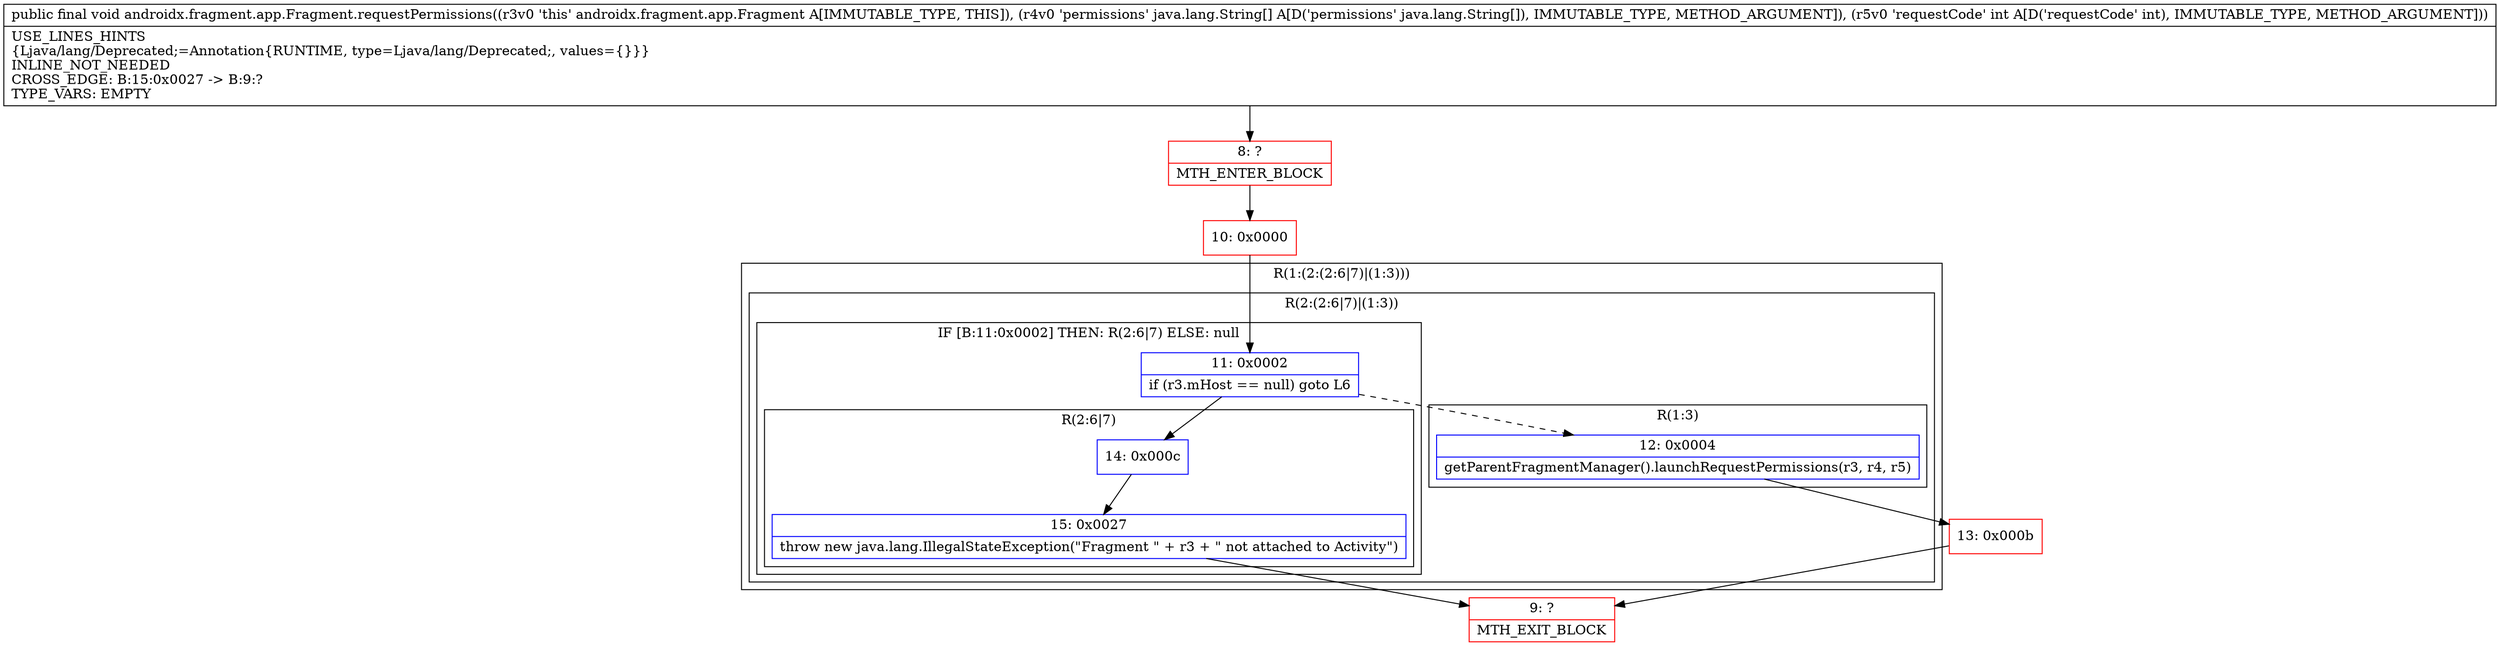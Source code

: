 digraph "CFG forandroidx.fragment.app.Fragment.requestPermissions([Ljava\/lang\/String;I)V" {
subgraph cluster_Region_1821404860 {
label = "R(1:(2:(2:6|7)|(1:3)))";
node [shape=record,color=blue];
subgraph cluster_Region_631309317 {
label = "R(2:(2:6|7)|(1:3))";
node [shape=record,color=blue];
subgraph cluster_IfRegion_562773219 {
label = "IF [B:11:0x0002] THEN: R(2:6|7) ELSE: null";
node [shape=record,color=blue];
Node_11 [shape=record,label="{11\:\ 0x0002|if (r3.mHost == null) goto L6\l}"];
subgraph cluster_Region_1132149760 {
label = "R(2:6|7)";
node [shape=record,color=blue];
Node_14 [shape=record,label="{14\:\ 0x000c}"];
Node_15 [shape=record,label="{15\:\ 0x0027|throw new java.lang.IllegalStateException(\"Fragment \" + r3 + \" not attached to Activity\")\l}"];
}
}
subgraph cluster_Region_745623389 {
label = "R(1:3)";
node [shape=record,color=blue];
Node_12 [shape=record,label="{12\:\ 0x0004|getParentFragmentManager().launchRequestPermissions(r3, r4, r5)\l}"];
}
}
}
Node_8 [shape=record,color=red,label="{8\:\ ?|MTH_ENTER_BLOCK\l}"];
Node_10 [shape=record,color=red,label="{10\:\ 0x0000}"];
Node_13 [shape=record,color=red,label="{13\:\ 0x000b}"];
Node_9 [shape=record,color=red,label="{9\:\ ?|MTH_EXIT_BLOCK\l}"];
MethodNode[shape=record,label="{public final void androidx.fragment.app.Fragment.requestPermissions((r3v0 'this' androidx.fragment.app.Fragment A[IMMUTABLE_TYPE, THIS]), (r4v0 'permissions' java.lang.String[] A[D('permissions' java.lang.String[]), IMMUTABLE_TYPE, METHOD_ARGUMENT]), (r5v0 'requestCode' int A[D('requestCode' int), IMMUTABLE_TYPE, METHOD_ARGUMENT]))  | USE_LINES_HINTS\l\{Ljava\/lang\/Deprecated;=Annotation\{RUNTIME, type=Ljava\/lang\/Deprecated;, values=\{\}\}\}\lINLINE_NOT_NEEDED\lCROSS_EDGE: B:15:0x0027 \-\> B:9:?\lTYPE_VARS: EMPTY\l}"];
MethodNode -> Node_8;Node_11 -> Node_12[style=dashed];
Node_11 -> Node_14;
Node_14 -> Node_15;
Node_15 -> Node_9;
Node_12 -> Node_13;
Node_8 -> Node_10;
Node_10 -> Node_11;
Node_13 -> Node_9;
}

